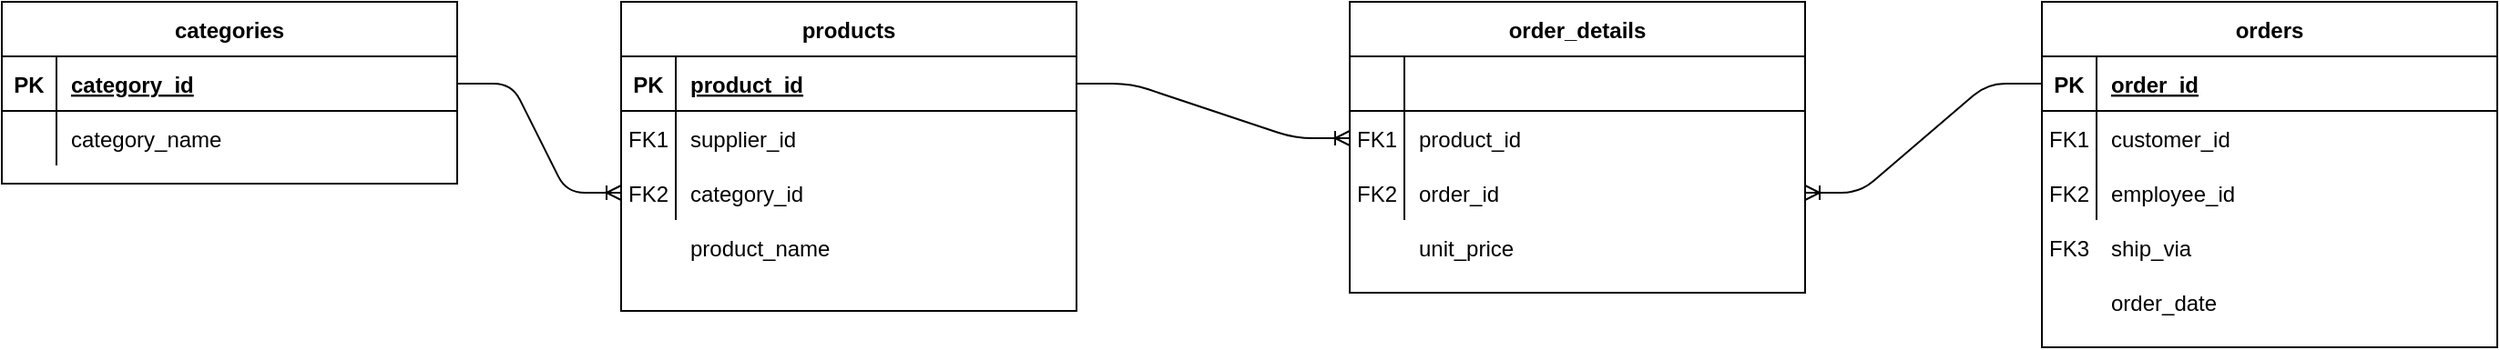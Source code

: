 <mxfile version="14.9.1" type="device"><diagram id="R2lEEEUBdFMjLlhIrx00" name="Page-1"><mxGraphModel dx="2980" dy="833" grid="1" gridSize="10" guides="1" tooltips="1" connect="1" arrows="1" fold="1" page="1" pageScale="1" pageWidth="850" pageHeight="1400" math="0" shadow="0" extFonts="Permanent Marker^https://fonts.googleapis.com/css?family=Permanent+Marker"><root><mxCell id="0"/><mxCell id="1" parent="0"/><mxCell id="0u672QZ9mN_47oC1XGkG-31" value="categories" style="shape=table;startSize=30;container=1;collapsible=1;childLayout=tableLayout;fixedRows=1;rowLines=0;fontStyle=1;align=center;resizeLast=1;" parent="1" vertex="1"><mxGeometry x="-780" y="80" width="250" height="100" as="geometry"/></mxCell><mxCell id="0u672QZ9mN_47oC1XGkG-32" value="" style="shape=partialRectangle;collapsible=0;dropTarget=0;pointerEvents=0;fillColor=none;points=[[0,0.5],[1,0.5]];portConstraint=eastwest;top=0;left=0;right=0;bottom=1;" parent="0u672QZ9mN_47oC1XGkG-31" vertex="1"><mxGeometry y="30" width="250" height="30" as="geometry"/></mxCell><mxCell id="0u672QZ9mN_47oC1XGkG-33" value="PK" style="shape=partialRectangle;overflow=hidden;connectable=0;fillColor=none;top=0;left=0;bottom=0;right=0;fontStyle=1;" parent="0u672QZ9mN_47oC1XGkG-32" vertex="1"><mxGeometry width="30" height="30" as="geometry"/></mxCell><mxCell id="0u672QZ9mN_47oC1XGkG-34" value="category_id " style="shape=partialRectangle;overflow=hidden;connectable=0;fillColor=none;top=0;left=0;bottom=0;right=0;align=left;spacingLeft=6;fontStyle=5;" parent="0u672QZ9mN_47oC1XGkG-32" vertex="1"><mxGeometry x="30" width="220" height="30" as="geometry"/></mxCell><mxCell id="0u672QZ9mN_47oC1XGkG-35" value="" style="shape=partialRectangle;collapsible=0;dropTarget=0;pointerEvents=0;fillColor=none;points=[[0,0.5],[1,0.5]];portConstraint=eastwest;top=0;left=0;right=0;bottom=0;" parent="0u672QZ9mN_47oC1XGkG-31" vertex="1"><mxGeometry y="60" width="250" height="30" as="geometry"/></mxCell><mxCell id="0u672QZ9mN_47oC1XGkG-36" value="" style="shape=partialRectangle;overflow=hidden;connectable=0;fillColor=none;top=0;left=0;bottom=0;right=0;" parent="0u672QZ9mN_47oC1XGkG-35" vertex="1"><mxGeometry width="30" height="30" as="geometry"/></mxCell><mxCell id="0u672QZ9mN_47oC1XGkG-37" value="category_name" style="shape=partialRectangle;overflow=hidden;connectable=0;fillColor=none;top=0;left=0;bottom=0;right=0;align=left;spacingLeft=6;" parent="0u672QZ9mN_47oC1XGkG-35" vertex="1"><mxGeometry x="30" width="220" height="30" as="geometry"/></mxCell><mxCell id="0u672QZ9mN_47oC1XGkG-97" value="" style="edgeStyle=entityRelationEdgeStyle;fontSize=12;html=1;endArrow=ERoneToMany;entryX=0;entryY=0.5;entryDx=0;entryDy=0;exitX=1;exitY=0.5;exitDx=0;exitDy=0;" parent="1" source="0u672QZ9mN_47oC1XGkG-32" target="0u672QZ9mN_47oC1XGkG-58" edge="1"><mxGeometry width="100" height="100" relative="1" as="geometry"><mxPoint x="290" y="560" as="sourcePoint"/><mxPoint x="390" y="460" as="targetPoint"/></mxGeometry></mxCell><mxCell id="0bn7ZrVZRSDtxsBYb5DU-8" value="" style="edgeStyle=entityRelationEdgeStyle;fontSize=12;html=1;endArrow=ERoneToMany;entryX=0;entryY=0.5;entryDx=0;entryDy=0;exitX=1;exitY=0.5;exitDx=0;exitDy=0;" parent="1" source="0u672QZ9mN_47oC1XGkG-52" target="0u672QZ9mN_47oC1XGkG-45" edge="1"><mxGeometry width="100" height="100" relative="1" as="geometry"><mxPoint x="-110" y="380" as="sourcePoint"/><mxPoint x="-410" y="260" as="targetPoint"/></mxGeometry></mxCell><mxCell id="0bn7ZrVZRSDtxsBYb5DU-10" value="" style="edgeStyle=entityRelationEdgeStyle;fontSize=12;html=1;endArrow=ERoneToMany;entryX=1;entryY=0.5;entryDx=0;entryDy=0;exitX=0;exitY=0.5;exitDx=0;exitDy=0;" parent="1" source="0u672QZ9mN_47oC1XGkG-62" target="0u672QZ9mN_47oC1XGkG-48" edge="1"><mxGeometry width="100" height="100" relative="1" as="geometry"><mxPoint x="270" y="470" as="sourcePoint"/><mxPoint x="395" y="560" as="targetPoint"/></mxGeometry></mxCell><mxCell id="0bn7ZrVZRSDtxsBYb5DU-26" value="" style="group" parent="1" vertex="1" connectable="0"><mxGeometry x="-440" y="80" width="250" height="170" as="geometry"/></mxCell><mxCell id="0u672QZ9mN_47oC1XGkG-51" value="products" style="shape=table;startSize=30;container=1;collapsible=1;childLayout=tableLayout;fixedRows=1;rowLines=0;fontStyle=1;align=center;resizeLast=1;" parent="0bn7ZrVZRSDtxsBYb5DU-26" vertex="1"><mxGeometry width="250" height="170" as="geometry"/></mxCell><mxCell id="0u672QZ9mN_47oC1XGkG-52" value="" style="shape=partialRectangle;collapsible=0;dropTarget=0;pointerEvents=0;fillColor=none;points=[[0,0.5],[1,0.5]];portConstraint=eastwest;top=0;left=0;right=0;bottom=1;" parent="0u672QZ9mN_47oC1XGkG-51" vertex="1"><mxGeometry y="30" width="250" height="30" as="geometry"/></mxCell><mxCell id="0u672QZ9mN_47oC1XGkG-53" value="PK" style="shape=partialRectangle;overflow=hidden;connectable=0;fillColor=none;top=0;left=0;bottom=0;right=0;fontStyle=1;" parent="0u672QZ9mN_47oC1XGkG-52" vertex="1"><mxGeometry width="30" height="30" as="geometry"/></mxCell><mxCell id="0u672QZ9mN_47oC1XGkG-54" value="product_id " style="shape=partialRectangle;overflow=hidden;connectable=0;fillColor=none;top=0;left=0;bottom=0;right=0;align=left;spacingLeft=6;fontStyle=5;" parent="0u672QZ9mN_47oC1XGkG-52" vertex="1"><mxGeometry x="30" width="220" height="30" as="geometry"/></mxCell><mxCell id="0u672QZ9mN_47oC1XGkG-55" value="" style="shape=partialRectangle;collapsible=0;dropTarget=0;pointerEvents=0;fillColor=none;points=[[0,0.5],[1,0.5]];portConstraint=eastwest;top=0;left=0;right=0;bottom=0;" parent="0u672QZ9mN_47oC1XGkG-51" vertex="1"><mxGeometry y="60" width="250" height="30" as="geometry"/></mxCell><mxCell id="0u672QZ9mN_47oC1XGkG-56" value="FK1" style="shape=partialRectangle;overflow=hidden;connectable=0;fillColor=none;top=0;left=0;bottom=0;right=0;" parent="0u672QZ9mN_47oC1XGkG-55" vertex="1"><mxGeometry width="30" height="30" as="geometry"/></mxCell><mxCell id="0u672QZ9mN_47oC1XGkG-57" value="supplier_id" style="shape=partialRectangle;overflow=hidden;connectable=0;fillColor=none;top=0;left=0;bottom=0;right=0;align=left;spacingLeft=6;" parent="0u672QZ9mN_47oC1XGkG-55" vertex="1"><mxGeometry x="30" width="220" height="30" as="geometry"/></mxCell><mxCell id="0u672QZ9mN_47oC1XGkG-58" value="" style="shape=partialRectangle;collapsible=0;dropTarget=0;pointerEvents=0;fillColor=none;points=[[0,0.5],[1,0.5]];portConstraint=eastwest;top=0;left=0;right=0;bottom=0;" parent="0u672QZ9mN_47oC1XGkG-51" vertex="1"><mxGeometry y="90" width="250" height="30" as="geometry"/></mxCell><mxCell id="0u672QZ9mN_47oC1XGkG-59" value="FK2" style="shape=partialRectangle;overflow=hidden;connectable=0;fillColor=none;top=0;left=0;bottom=0;right=0;" parent="0u672QZ9mN_47oC1XGkG-58" vertex="1"><mxGeometry width="30" height="30" as="geometry"/></mxCell><mxCell id="0u672QZ9mN_47oC1XGkG-60" value="category_id" style="shape=partialRectangle;overflow=hidden;connectable=0;fillColor=none;top=0;left=0;bottom=0;right=0;align=left;spacingLeft=6;" parent="0u672QZ9mN_47oC1XGkG-58" vertex="1"><mxGeometry x="30" width="220" height="30" as="geometry"/></mxCell><mxCell id="0bn7ZrVZRSDtxsBYb5DU-23" value="" style="shape=partialRectangle;collapsible=0;dropTarget=0;pointerEvents=0;fillColor=none;points=[[0,0.5],[1,0.5]];portConstraint=eastwest;top=0;left=0;right=0;bottom=0;" parent="0bn7ZrVZRSDtxsBYb5DU-26" vertex="1"><mxGeometry y="120" width="250" height="30" as="geometry"/></mxCell><mxCell id="0bn7ZrVZRSDtxsBYb5DU-24" value="" style="shape=partialRectangle;overflow=hidden;connectable=0;fillColor=none;top=0;left=0;bottom=0;right=0;" parent="0bn7ZrVZRSDtxsBYb5DU-23" vertex="1"><mxGeometry width="30" height="30" as="geometry"/></mxCell><mxCell id="0bn7ZrVZRSDtxsBYb5DU-25" value="product_name" style="shape=partialRectangle;overflow=hidden;connectable=0;fillColor=none;top=0;left=0;bottom=0;right=0;align=left;spacingLeft=6;" parent="0bn7ZrVZRSDtxsBYb5DU-23" vertex="1"><mxGeometry x="30" width="220" height="30" as="geometry"/></mxCell><mxCell id="0bn7ZrVZRSDtxsBYb5DU-29" value="" style="group" parent="1" vertex="1" connectable="0"><mxGeometry x="340" y="80" width="250" height="190" as="geometry"/></mxCell><mxCell id="0u672QZ9mN_47oC1XGkG-76" value="" style="group" parent="0bn7ZrVZRSDtxsBYb5DU-29" vertex="1" connectable="0"><mxGeometry width="250" height="190" as="geometry"/></mxCell><mxCell id="0u672QZ9mN_47oC1XGkG-61" value="orders" style="shape=table;startSize=30;container=1;collapsible=1;childLayout=tableLayout;fixedRows=1;rowLines=0;fontStyle=1;align=center;resizeLast=1;" parent="0u672QZ9mN_47oC1XGkG-76" vertex="1"><mxGeometry width="250" height="190" as="geometry"/></mxCell><mxCell id="0u672QZ9mN_47oC1XGkG-62" value="" style="shape=partialRectangle;collapsible=0;dropTarget=0;pointerEvents=0;fillColor=none;points=[[0,0.5],[1,0.5]];portConstraint=eastwest;top=0;left=0;right=0;bottom=1;" parent="0u672QZ9mN_47oC1XGkG-61" vertex="1"><mxGeometry y="30" width="250" height="30" as="geometry"/></mxCell><mxCell id="0u672QZ9mN_47oC1XGkG-63" value="PK" style="shape=partialRectangle;overflow=hidden;connectable=0;fillColor=none;top=0;left=0;bottom=0;right=0;fontStyle=1;" parent="0u672QZ9mN_47oC1XGkG-62" vertex="1"><mxGeometry width="30" height="30" as="geometry"/></mxCell><mxCell id="0u672QZ9mN_47oC1XGkG-64" value="order_id " style="shape=partialRectangle;overflow=hidden;connectable=0;fillColor=none;top=0;left=0;bottom=0;right=0;align=left;spacingLeft=6;fontStyle=5;" parent="0u672QZ9mN_47oC1XGkG-62" vertex="1"><mxGeometry x="30" width="220" height="30" as="geometry"/></mxCell><mxCell id="0u672QZ9mN_47oC1XGkG-65" value="" style="shape=partialRectangle;collapsible=0;dropTarget=0;pointerEvents=0;fillColor=none;points=[[0,0.5],[1,0.5]];portConstraint=eastwest;top=0;left=0;right=0;bottom=0;" parent="0u672QZ9mN_47oC1XGkG-61" vertex="1"><mxGeometry y="60" width="250" height="30" as="geometry"/></mxCell><mxCell id="0u672QZ9mN_47oC1XGkG-66" value="FK1" style="shape=partialRectangle;overflow=hidden;connectable=0;fillColor=none;top=0;left=0;bottom=0;right=0;" parent="0u672QZ9mN_47oC1XGkG-65" vertex="1"><mxGeometry width="30" height="30" as="geometry"/></mxCell><mxCell id="0u672QZ9mN_47oC1XGkG-67" value="customer_id" style="shape=partialRectangle;overflow=hidden;connectable=0;fillColor=none;top=0;left=0;bottom=0;right=0;align=left;spacingLeft=6;" parent="0u672QZ9mN_47oC1XGkG-65" vertex="1"><mxGeometry x="30" width="220" height="30" as="geometry"/></mxCell><mxCell id="0u672QZ9mN_47oC1XGkG-68" value="" style="shape=partialRectangle;collapsible=0;dropTarget=0;pointerEvents=0;fillColor=none;points=[[0,0.5],[1,0.5]];portConstraint=eastwest;top=0;left=0;right=0;bottom=0;" parent="0u672QZ9mN_47oC1XGkG-61" vertex="1"><mxGeometry y="90" width="250" height="30" as="geometry"/></mxCell><mxCell id="0u672QZ9mN_47oC1XGkG-69" value="FK2" style="shape=partialRectangle;overflow=hidden;connectable=0;fillColor=none;top=0;left=0;bottom=0;right=0;" parent="0u672QZ9mN_47oC1XGkG-68" vertex="1"><mxGeometry width="30" height="30" as="geometry"/></mxCell><mxCell id="0u672QZ9mN_47oC1XGkG-70" value="employee_id" style="shape=partialRectangle;overflow=hidden;connectable=0;fillColor=none;top=0;left=0;bottom=0;right=0;align=left;spacingLeft=6;" parent="0u672QZ9mN_47oC1XGkG-68" vertex="1"><mxGeometry x="30" width="220" height="30" as="geometry"/></mxCell><mxCell id="0u672QZ9mN_47oC1XGkG-74" value="FK3" style="shape=partialRectangle;overflow=hidden;connectable=0;fillColor=none;top=0;left=0;bottom=0;right=0;" parent="0u672QZ9mN_47oC1XGkG-76" vertex="1"><mxGeometry y="120" width="30" height="30" as="geometry"/></mxCell><mxCell id="0u672QZ9mN_47oC1XGkG-75" value="ship_via" style="shape=partialRectangle;overflow=hidden;connectable=0;fillColor=none;top=0;left=0;bottom=0;right=0;align=left;spacingLeft=6;" parent="0u672QZ9mN_47oC1XGkG-76" vertex="1"><mxGeometry x="30" y="120" width="210" height="30" as="geometry"/></mxCell><mxCell id="0bn7ZrVZRSDtxsBYb5DU-28" value="order_date" style="shape=partialRectangle;overflow=hidden;connectable=0;fillColor=none;top=0;left=0;bottom=0;right=0;align=left;spacingLeft=6;" parent="0bn7ZrVZRSDtxsBYb5DU-29" vertex="1"><mxGeometry x="30" y="150" width="210" height="30" as="geometry"/></mxCell><mxCell id="0bn7ZrVZRSDtxsBYb5DU-31" value="" style="group" parent="1" vertex="1" connectable="0"><mxGeometry x="-40" y="80" width="250" height="160" as="geometry"/></mxCell><mxCell id="0u672QZ9mN_47oC1XGkG-41" value="order_details" style="shape=table;startSize=30;container=1;collapsible=1;childLayout=tableLayout;fixedRows=1;rowLines=0;fontStyle=1;align=center;resizeLast=1;" parent="0bn7ZrVZRSDtxsBYb5DU-31" vertex="1"><mxGeometry width="250" height="160" as="geometry"/></mxCell><mxCell id="0u672QZ9mN_47oC1XGkG-42" value="" style="shape=partialRectangle;collapsible=0;dropTarget=0;pointerEvents=0;fillColor=none;points=[[0,0.5],[1,0.5]];portConstraint=eastwest;top=0;left=0;right=0;bottom=1;" parent="0u672QZ9mN_47oC1XGkG-41" vertex="1"><mxGeometry y="30" width="250" height="30" as="geometry"/></mxCell><mxCell id="0u672QZ9mN_47oC1XGkG-43" value="" style="shape=partialRectangle;overflow=hidden;connectable=0;fillColor=none;top=0;left=0;bottom=0;right=0;fontStyle=1;" parent="0u672QZ9mN_47oC1XGkG-42" vertex="1"><mxGeometry width="30" height="30" as="geometry"/></mxCell><mxCell id="0u672QZ9mN_47oC1XGkG-44" value="" style="shape=partialRectangle;overflow=hidden;connectable=0;fillColor=none;top=0;left=0;bottom=0;right=0;align=left;spacingLeft=6;fontStyle=5;" parent="0u672QZ9mN_47oC1XGkG-42" vertex="1"><mxGeometry x="30" width="220" height="30" as="geometry"/></mxCell><mxCell id="0u672QZ9mN_47oC1XGkG-45" value="" style="shape=partialRectangle;collapsible=0;dropTarget=0;pointerEvents=0;fillColor=none;points=[[0,0.5],[1,0.5]];portConstraint=eastwest;top=0;left=0;right=0;bottom=0;" parent="0u672QZ9mN_47oC1XGkG-41" vertex="1"><mxGeometry y="60" width="250" height="30" as="geometry"/></mxCell><mxCell id="0u672QZ9mN_47oC1XGkG-46" value="FK1" style="shape=partialRectangle;overflow=hidden;connectable=0;fillColor=none;top=0;left=0;bottom=0;right=0;" parent="0u672QZ9mN_47oC1XGkG-45" vertex="1"><mxGeometry width="30" height="30" as="geometry"/></mxCell><mxCell id="0u672QZ9mN_47oC1XGkG-47" value="product_id" style="shape=partialRectangle;overflow=hidden;connectable=0;fillColor=none;top=0;left=0;bottom=0;right=0;align=left;spacingLeft=6;" parent="0u672QZ9mN_47oC1XGkG-45" vertex="1"><mxGeometry x="30" width="220" height="30" as="geometry"/></mxCell><mxCell id="0u672QZ9mN_47oC1XGkG-48" value="" style="shape=partialRectangle;collapsible=0;dropTarget=0;pointerEvents=0;fillColor=none;points=[[0,0.5],[1,0.5]];portConstraint=eastwest;top=0;left=0;right=0;bottom=0;" parent="0u672QZ9mN_47oC1XGkG-41" vertex="1"><mxGeometry y="90" width="250" height="30" as="geometry"/></mxCell><mxCell id="0u672QZ9mN_47oC1XGkG-49" value="FK2" style="shape=partialRectangle;overflow=hidden;connectable=0;fillColor=none;top=0;left=0;bottom=0;right=0;" parent="0u672QZ9mN_47oC1XGkG-48" vertex="1"><mxGeometry width="30" height="30" as="geometry"/></mxCell><mxCell id="0u672QZ9mN_47oC1XGkG-50" value="order_id" style="shape=partialRectangle;overflow=hidden;connectable=0;fillColor=none;top=0;left=0;bottom=0;right=0;align=left;spacingLeft=6;" parent="0u672QZ9mN_47oC1XGkG-48" vertex="1"><mxGeometry x="30" width="220" height="30" as="geometry"/></mxCell><mxCell id="0bn7ZrVZRSDtxsBYb5DU-30" value="unit_price" style="shape=partialRectangle;overflow=hidden;connectable=0;fillColor=none;top=0;left=0;bottom=0;right=0;align=left;spacingLeft=6;" parent="0bn7ZrVZRSDtxsBYb5DU-31" vertex="1"><mxGeometry x="30" y="120" width="220" height="30" as="geometry"/></mxCell></root></mxGraphModel></diagram></mxfile>